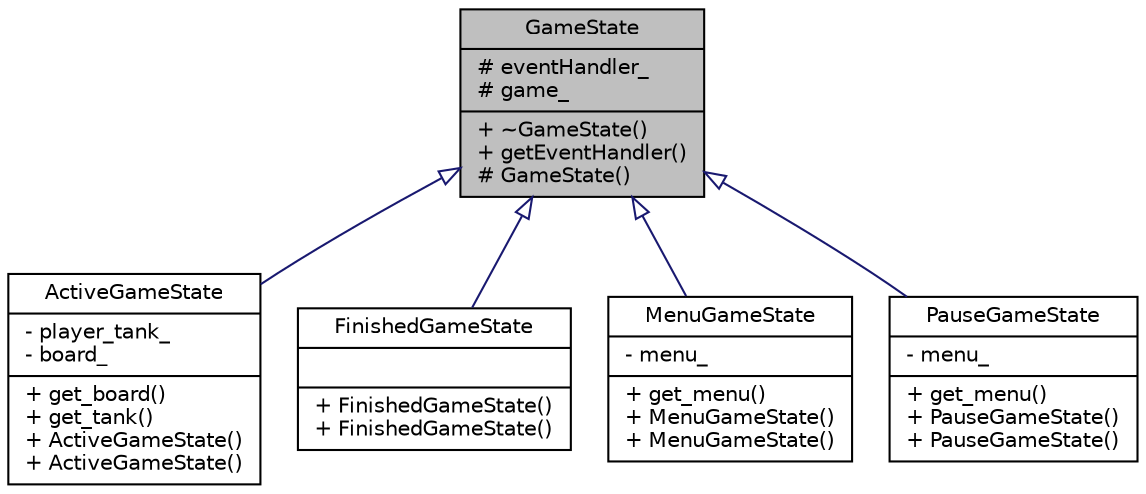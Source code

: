 digraph "GameState"
{
 // INTERACTIVE_SVG=YES
 // LATEX_PDF_SIZE
  bgcolor="transparent";
  edge [fontname="Helvetica",fontsize="10",labelfontname="Helvetica",labelfontsize="10"];
  node [fontname="Helvetica",fontsize="10",shape=record];
  Node1 [label="{GameState\n|# eventHandler_\l# game_\l|+ ~GameState()\l+ getEventHandler()\l# GameState()\l}",height=0.2,width=0.4,color="black", fillcolor="grey75", style="filled", fontcolor="black",tooltip=" "];
  Node1 -> Node2 [dir="back",color="midnightblue",fontsize="10",style="solid",arrowtail="onormal",fontname="Helvetica"];
  Node2 [label="{ActiveGameState\n|- player_tank_\l- board_\l|+ get_board()\l+ get_tank()\l+ ActiveGameState()\l+ ActiveGameState()\l}",height=0.2,width=0.4,color="black",URL="$class_active_game_state.html",tooltip=" "];
  Node1 -> Node3 [dir="back",color="midnightblue",fontsize="10",style="solid",arrowtail="onormal",fontname="Helvetica"];
  Node3 [label="{FinishedGameState\n||+ FinishedGameState()\l+ FinishedGameState()\l}",height=0.2,width=0.4,color="black",URL="$class_finished_game_state.html",tooltip=" "];
  Node1 -> Node4 [dir="back",color="midnightblue",fontsize="10",style="solid",arrowtail="onormal",fontname="Helvetica"];
  Node4 [label="{MenuGameState\n|- menu_\l|+ get_menu()\l+ MenuGameState()\l+ MenuGameState()\l}",height=0.2,width=0.4,color="black",URL="$class_menu_game_state.html",tooltip=" "];
  Node1 -> Node5 [dir="back",color="midnightblue",fontsize="10",style="solid",arrowtail="onormal",fontname="Helvetica"];
  Node5 [label="{PauseGameState\n|- menu_\l|+ get_menu()\l+ PauseGameState()\l+ PauseGameState()\l}",height=0.2,width=0.4,color="black",URL="$class_pause_game_state.html",tooltip=" "];
}
